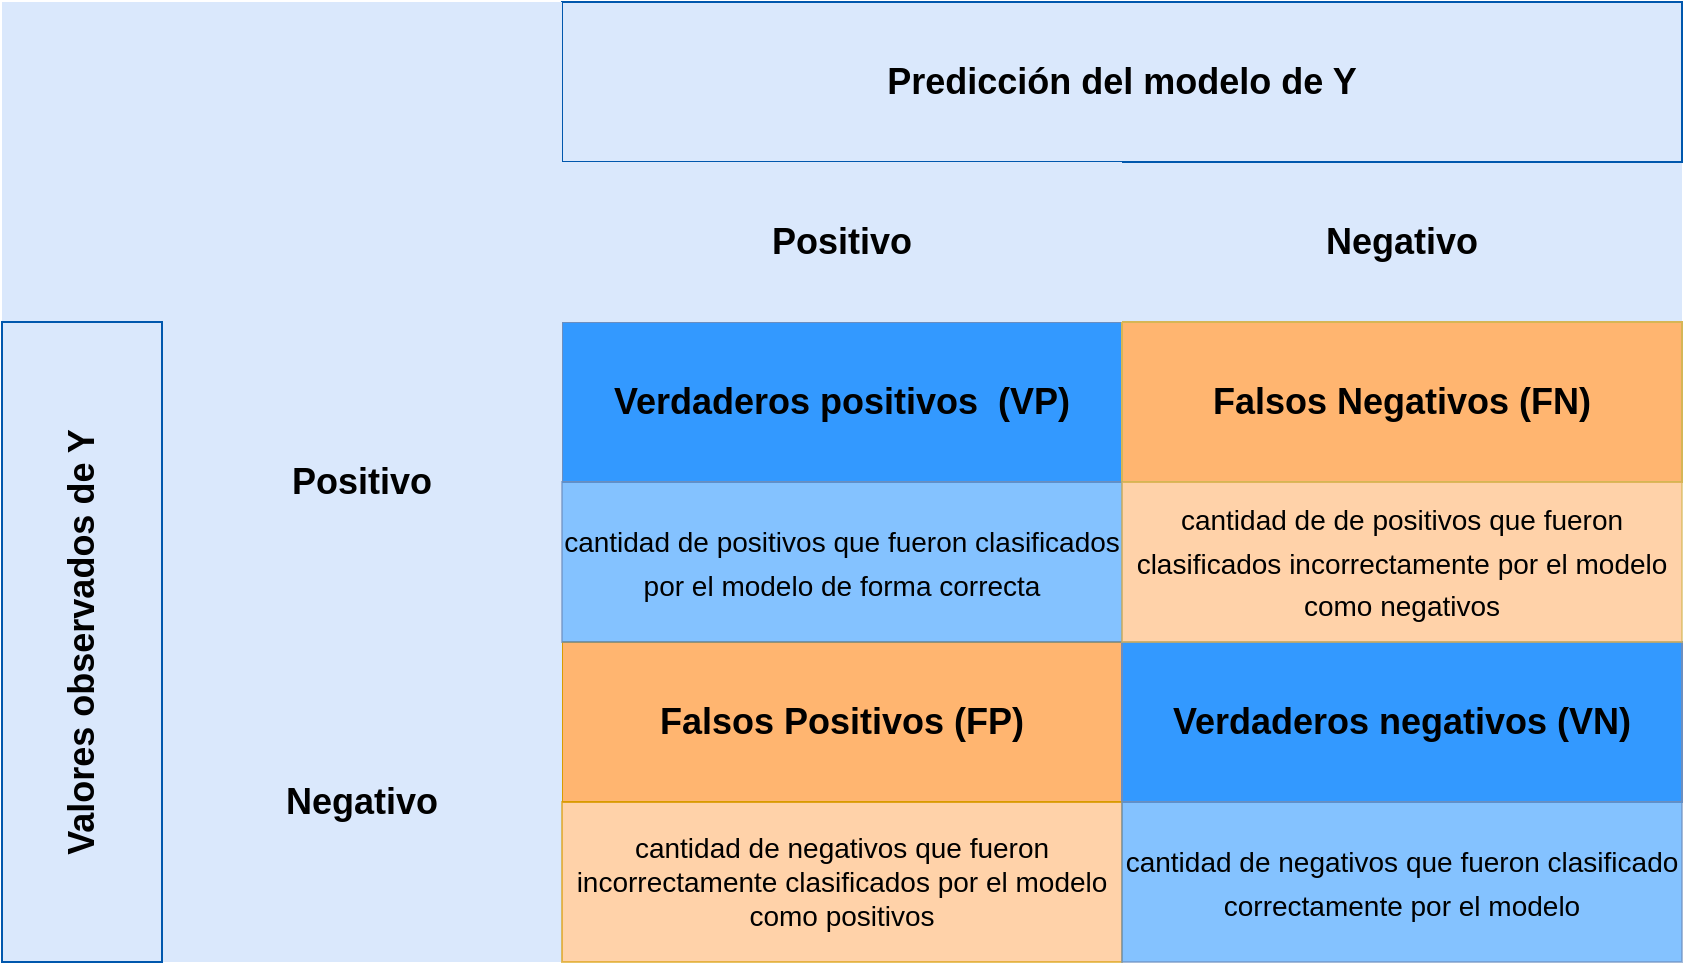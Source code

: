 <mxfile version="13.0.3" type="device"><diagram id="ORXaJGk78mOIgi88M-s8" name="Page-1"><mxGraphModel dx="2249" dy="843" grid="1" gridSize="10" guides="1" tooltips="1" connect="1" arrows="1" fold="1" page="1" pageScale="1" pageWidth="827" pageHeight="1169" math="0" shadow="0"><root><mxCell id="0"/><mxCell id="1" parent="0"/><mxCell id="pYy9FuLpIrQ5rZ7HOIby-2" value="Negativo" style="rounded=0;whiteSpace=wrap;html=1;fontSize=18;fontStyle=1;fillColor=#dae8fc;strokeColor=none;" vertex="1" parent="1"><mxGeometry x="480" y="160" width="280" height="80" as="geometry"/></mxCell><mxCell id="pYy9FuLpIrQ5rZ7HOIby-3" value="&lt;b&gt;&lt;font&gt;Verdaderos positivos&amp;nbsp; (VP)&lt;/font&gt;&lt;/b&gt;" style="rounded=0;whiteSpace=wrap;html=1;fontSize=18;fillColor=#3399FF;strokeColor=#6c8ebf;strokeWidth=1;fontColor=#000000;" vertex="1" parent="1"><mxGeometry x="200" y="240" width="280" height="80" as="geometry"/></mxCell><mxCell id="pYy9FuLpIrQ5rZ7HOIby-5" value="Falsos Negativos (FN)" style="rounded=0;whiteSpace=wrap;html=1;fontSize=18;fillColor=#FFB570;strokeColor=#d6b656;fontStyle=1" vertex="1" parent="1"><mxGeometry x="480" y="240" width="280" height="80" as="geometry"/></mxCell><mxCell id="pYy9FuLpIrQ5rZ7HOIby-6" value="Falsos Positivos (FP)" style="rounded=0;whiteSpace=wrap;html=1;fontSize=18;fontStyle=1;fillColor=#FFB570;strokeColor=#d79b00;" vertex="1" parent="1"><mxGeometry x="200" y="400" width="280" height="80" as="geometry"/></mxCell><mxCell id="pYy9FuLpIrQ5rZ7HOIby-7" value="Verdaderos negativos (VN)" style="rounded=0;whiteSpace=wrap;html=1;fontSize=18;fontStyle=1;fillColor=#3399FF;strokeColor=#6c8ebf;" vertex="1" parent="1"><mxGeometry x="480" y="400" width="280" height="80" as="geometry"/></mxCell><mxCell id="pYy9FuLpIrQ5rZ7HOIby-8" value="Predicción del modelo de Y" style="rounded=0;whiteSpace=wrap;html=1;fontSize=18;fontStyle=1;fillColor=#dae8fc;strokeColor=#0057AD;" vertex="1" parent="1"><mxGeometry x="200" y="80" width="560" height="80" as="geometry"/></mxCell><mxCell id="pYy9FuLpIrQ5rZ7HOIby-9" value="Negativo" style="rounded=0;whiteSpace=wrap;html=1;fontSize=18;fontStyle=1;fillColor=#dae8fc;strokeColor=none;" vertex="1" parent="1"><mxGeometry y="400" width="200" height="160" as="geometry"/></mxCell><mxCell id="pYy9FuLpIrQ5rZ7HOIby-10" value="Positivo" style="rounded=0;whiteSpace=wrap;html=1;fontSize=18;fontStyle=1;fillColor=#dae8fc;strokeColor=none;" vertex="1" parent="1"><mxGeometry y="240" width="200" height="160" as="geometry"/></mxCell><mxCell id="pYy9FuLpIrQ5rZ7HOIby-11" value="" style="rounded=0;whiteSpace=wrap;html=1;fontSize=18;fillColor=#dae8fc;strokeColor=none;" vertex="1" parent="1"><mxGeometry x="-80" y="80" width="280" height="160" as="geometry"/></mxCell><mxCell id="pYy9FuLpIrQ5rZ7HOIby-12" value="Valores observados de Y&lt;br&gt;" style="rounded=0;whiteSpace=wrap;html=1;fontSize=18;horizontal=0;fontStyle=1;fillColor=#dae8fc;strokeColor=#0057AD;" vertex="1" parent="1"><mxGeometry x="-80" y="240" width="80" height="320" as="geometry"/></mxCell><mxCell id="pYy9FuLpIrQ5rZ7HOIby-16" value="cantidad de negativos que fueron incorrectamente clasificados por el modelo como positivos" style="rounded=0;whiteSpace=wrap;html=1;fontSize=14;fillColor=#FFB570;strokeColor=#d79b00;opacity=60;" vertex="1" parent="1"><mxGeometry x="200" y="480" width="280" height="80" as="geometry"/></mxCell><mxCell id="pYy9FuLpIrQ5rZ7HOIby-17" value="&lt;font style=&quot;font-size: 14px&quot;&gt;cantidad de positivos que fueron clasificados por el modelo de forma correcta&lt;/font&gt;" style="rounded=0;whiteSpace=wrap;html=1;fontSize=18;fillColor=#3399FF;opacity=60;strokeColor=#6c8ebf;" vertex="1" parent="1"><mxGeometry x="200" y="320" width="280" height="80" as="geometry"/></mxCell><mxCell id="pYy9FuLpIrQ5rZ7HOIby-18" value="&lt;font style=&quot;font-size: 14px&quot;&gt;cantidad de de positivos que fueron clasificados incorrectamente por el modelo como negativos&lt;/font&gt;" style="rounded=0;whiteSpace=wrap;html=1;fontSize=18;fillColor=#FFB570;strokeColor=#d6b656;opacity=60;" vertex="1" parent="1"><mxGeometry x="480" y="320" width="280" height="80" as="geometry"/></mxCell><mxCell id="pYy9FuLpIrQ5rZ7HOIby-19" value="&lt;font style=&quot;font-size: 14px&quot;&gt;cantidad de negativos que fueron clasificado correctamente por el modelo&lt;/font&gt;" style="rounded=0;whiteSpace=wrap;html=1;fontSize=18;fillColor=#3399FF;strokeColor=#6c8ebf;perimeterSpacing=0;opacity=60;" vertex="1" parent="1"><mxGeometry x="480" y="480" width="280" height="80" as="geometry"/></mxCell><mxCell id="pYy9FuLpIrQ5rZ7HOIby-20" value="Positivo" style="rounded=0;whiteSpace=wrap;html=1;fontSize=18;fontStyle=1;fillColor=#dae8fc;strokeColor=none;" vertex="1" parent="1"><mxGeometry x="200" y="160" width="280" height="80" as="geometry"/></mxCell></root></mxGraphModel></diagram></mxfile>